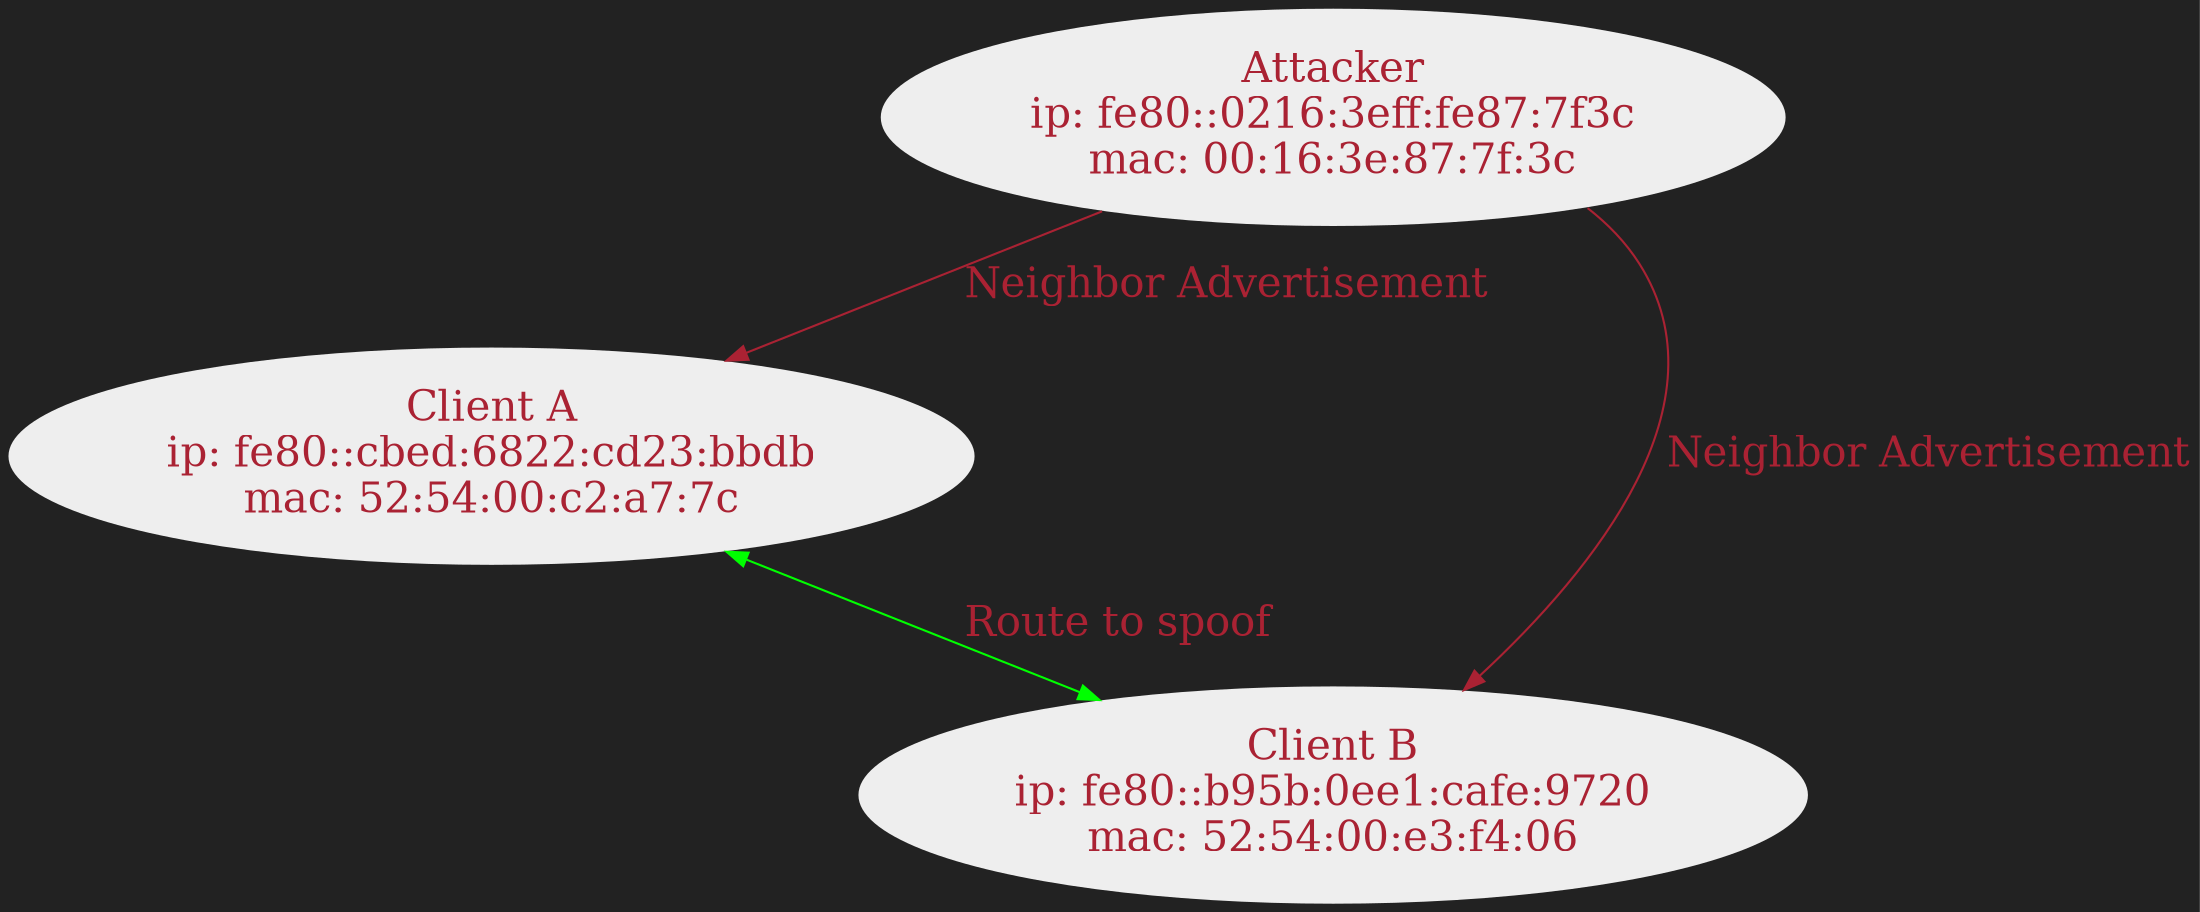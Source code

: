 digraph ARN {
    compound=true
    splines=true
    nodesep=4
    color=none
    fontcolor="#aa2233"
    fontsize=20
    bgcolor="#222222"
    edge[color="#aa2233", fontcolor="#aa2233", fontsize=20]
    node[fontcolor="#aa2233", fontsize=20]
    node0[
        label="Client A\nip: fe80::cbed:6822:cd23:bbdb\nmac: 52:54:00:c2:a7:7c"
        style=filled
        color=none
        fillcolor="#eeeeee"
    ]
    node1[
        label="Client B\nip: fe80::b95b:0ee1:cafe:9720\nmac: 52:54:00:e3:f4:06"
        style=filled
        color=none
        fillcolor="#eeeeee"
    ]
    node3[
        label="Attacker\nip: fe80::0216:3eff:fe87:7f3c\nmac: 00:16:3e:87:7f:3c"
        style=filled
        color=none
        fillcolor="#eeeeee"
    ]
    node0 -> node1[label="Route to spoof", color=green, dir=both]
    node3 -> node0[label="Neighbor Advertisement"]
    node3 -> node1[label="Neighbor Advertisement"]
}
